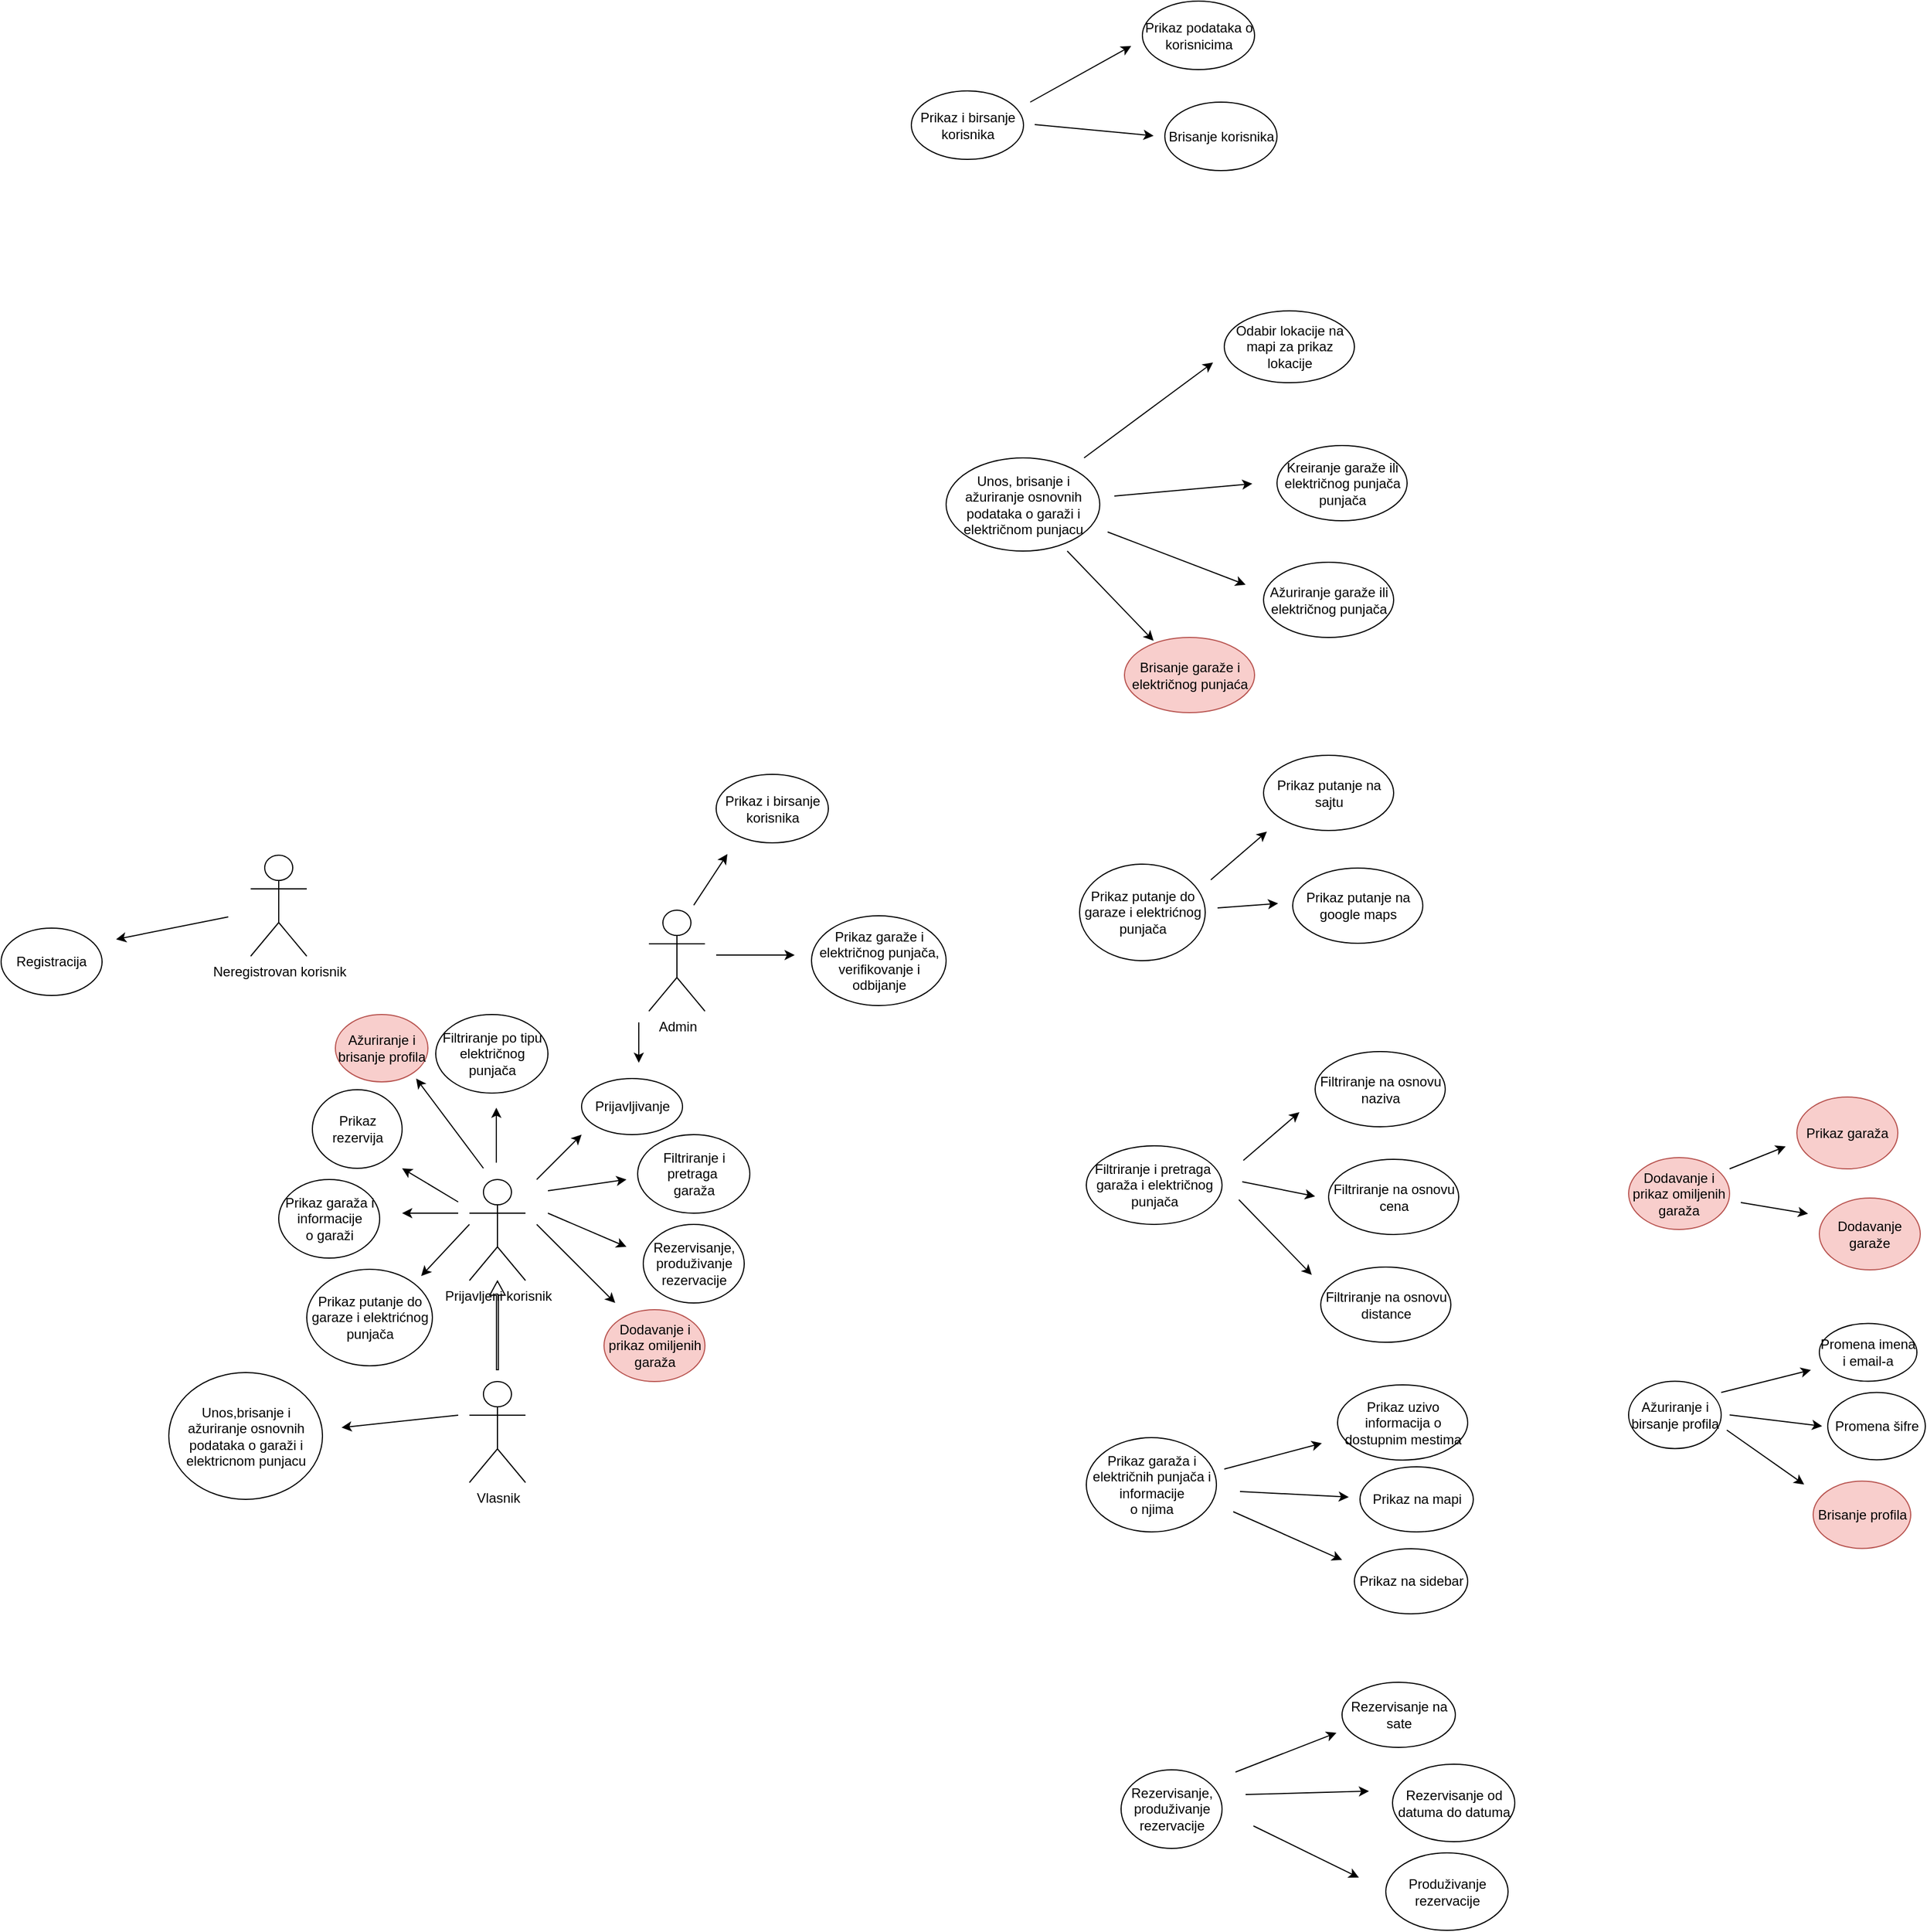 <mxfile version="24.8.6">
  <diagram name="Page-1" id="xvqnf2mQUhh_yFN441qn">
    <mxGraphModel dx="3985" dy="2773" grid="0" gridSize="10" guides="1" tooltips="1" connect="1" arrows="1" fold="1" page="0" pageScale="1" pageWidth="850" pageHeight="1100" math="0" shadow="0">
      <root>
        <mxCell id="0" />
        <mxCell id="1" parent="0" />
        <mxCell id="S3B5K-xhmYLSJwfQrivk-1" value="Prijavljeni korisnik" style="shape=umlActor;verticalLabelPosition=bottom;verticalAlign=top;html=1;outlineConnect=0;" vertex="1" parent="1">
          <mxGeometry x="37.5" y="250" width="50" height="90" as="geometry" />
        </mxCell>
        <mxCell id="S3B5K-xhmYLSJwfQrivk-2" value="Neregistrovan korisnik" style="shape=umlActor;verticalLabelPosition=bottom;verticalAlign=top;html=1;outlineConnect=0;" vertex="1" parent="1">
          <mxGeometry x="-157.5" y="-39" width="50" height="90" as="geometry" />
        </mxCell>
        <mxCell id="S3B5K-xhmYLSJwfQrivk-3" value="Vlasnik" style="shape=umlActor;verticalLabelPosition=bottom;verticalAlign=top;html=1;outlineConnect=0;" vertex="1" parent="1">
          <mxGeometry x="37.5" y="430" width="50" height="90" as="geometry" />
        </mxCell>
        <mxCell id="S3B5K-xhmYLSJwfQrivk-4" value="Admin" style="shape=umlActor;verticalLabelPosition=bottom;verticalAlign=top;html=1;outlineConnect=0;" vertex="1" parent="1">
          <mxGeometry x="197.5" y="10" width="50" height="90" as="geometry" />
        </mxCell>
        <mxCell id="S3B5K-xhmYLSJwfQrivk-5" value="Prijavljivanje" style="ellipse;whiteSpace=wrap;html=1;" vertex="1" parent="1">
          <mxGeometry x="137.5" y="160" width="90" height="50" as="geometry" />
        </mxCell>
        <mxCell id="S3B5K-xhmYLSJwfQrivk-6" value="" style="endArrow=classic;html=1;rounded=0;" edge="1" parent="1">
          <mxGeometry width="50" height="50" relative="1" as="geometry">
            <mxPoint x="-177.5" y="16" as="sourcePoint" />
            <mxPoint x="-277.5" y="36" as="targetPoint" />
          </mxGeometry>
        </mxCell>
        <mxCell id="S3B5K-xhmYLSJwfQrivk-7" value="Prikaz garaže i električnog punjača, verifikovanje i odbijanje" style="ellipse;whiteSpace=wrap;html=1;" vertex="1" parent="1">
          <mxGeometry x="342.5" y="15" width="120" height="80" as="geometry" />
        </mxCell>
        <mxCell id="S3B5K-xhmYLSJwfQrivk-8" value="Unos,brisanje i ažuriranje osnovnih podataka o garaži i elektricnom punjacu" style="ellipse;whiteSpace=wrap;html=1;" vertex="1" parent="1">
          <mxGeometry x="-230.5" y="422" width="137" height="113" as="geometry" />
        </mxCell>
        <mxCell id="S3B5K-xhmYLSJwfQrivk-9" value="" style="endArrow=classic;html=1;rounded=0;" edge="1" parent="1">
          <mxGeometry width="50" height="50" relative="1" as="geometry">
            <mxPoint x="27.5" y="460" as="sourcePoint" />
            <mxPoint x="-76.5" y="471" as="targetPoint" />
          </mxGeometry>
        </mxCell>
        <mxCell id="S3B5K-xhmYLSJwfQrivk-10" value="Rezervisanje,&lt;div&gt;produživanje&lt;div&gt;rezervacije&lt;/div&gt;&lt;/div&gt;" style="ellipse;whiteSpace=wrap;html=1;" vertex="1" parent="1">
          <mxGeometry x="192.5" y="290" width="90" height="70" as="geometry" />
        </mxCell>
        <mxCell id="S3B5K-xhmYLSJwfQrivk-11" value="Prikaz rezervija" style="ellipse;whiteSpace=wrap;html=1;" vertex="1" parent="1">
          <mxGeometry x="-102.5" y="170" width="80" height="70" as="geometry" />
        </mxCell>
        <mxCell id="S3B5K-xhmYLSJwfQrivk-12" value="" style="endArrow=classic;html=1;rounded=0;" edge="1" parent="1">
          <mxGeometry width="50" height="50" relative="1" as="geometry">
            <mxPoint x="107.5" y="280" as="sourcePoint" />
            <mxPoint x="177.5" y="310" as="targetPoint" />
          </mxGeometry>
        </mxCell>
        <mxCell id="S3B5K-xhmYLSJwfQrivk-13" value="" style="endArrow=classic;html=1;rounded=0;" edge="1" parent="1">
          <mxGeometry width="50" height="50" relative="1" as="geometry">
            <mxPoint x="27.5" y="270" as="sourcePoint" />
            <mxPoint x="-22.5" y="240" as="targetPoint" />
          </mxGeometry>
        </mxCell>
        <mxCell id="S3B5K-xhmYLSJwfQrivk-14" value="Prikaz garaža i informacije&lt;div&gt;o garaži&lt;/div&gt;" style="ellipse;whiteSpace=wrap;html=1;" vertex="1" parent="1">
          <mxGeometry x="-132.5" y="250" width="90" height="70" as="geometry" />
        </mxCell>
        <mxCell id="S3B5K-xhmYLSJwfQrivk-15" value="" style="endArrow=classic;html=1;rounded=0;" edge="1" parent="1">
          <mxGeometry width="50" height="50" relative="1" as="geometry">
            <mxPoint x="27.5" y="280" as="sourcePoint" />
            <mxPoint x="-22.5" y="280" as="targetPoint" />
          </mxGeometry>
        </mxCell>
        <mxCell id="S3B5K-xhmYLSJwfQrivk-16" value="Filtriranje i pretraga&amp;nbsp;&lt;div&gt;garaža&lt;/div&gt;" style="ellipse;whiteSpace=wrap;html=1;" vertex="1" parent="1">
          <mxGeometry x="187.5" y="210" width="100" height="70" as="geometry" />
        </mxCell>
        <mxCell id="S3B5K-xhmYLSJwfQrivk-17" value="" style="endArrow=classic;html=1;rounded=0;" edge="1" parent="1">
          <mxGeometry width="50" height="50" relative="1" as="geometry">
            <mxPoint x="107.5" y="260" as="sourcePoint" />
            <mxPoint x="177.5" y="250" as="targetPoint" />
          </mxGeometry>
        </mxCell>
        <mxCell id="S3B5K-xhmYLSJwfQrivk-18" value="Prikaz putanje do garaze i elektrićnog punjača" style="ellipse;whiteSpace=wrap;html=1;" vertex="1" parent="1">
          <mxGeometry x="-107.5" y="330" width="112" height="86" as="geometry" />
        </mxCell>
        <mxCell id="S3B5K-xhmYLSJwfQrivk-19" value="" style="endArrow=classic;html=1;rounded=0;" edge="1" parent="1">
          <mxGeometry width="50" height="50" relative="1" as="geometry">
            <mxPoint x="37.5" y="290" as="sourcePoint" />
            <mxPoint x="-5.5" y="336" as="targetPoint" />
          </mxGeometry>
        </mxCell>
        <mxCell id="S3B5K-xhmYLSJwfQrivk-20" value="" style="endArrow=classic;html=1;rounded=0;" edge="1" parent="1">
          <mxGeometry width="50" height="50" relative="1" as="geometry">
            <mxPoint x="257.5" y="50" as="sourcePoint" />
            <mxPoint x="327.5" y="50" as="targetPoint" />
          </mxGeometry>
        </mxCell>
        <mxCell id="S3B5K-xhmYLSJwfQrivk-21" value="" style="shape=flexArrow;endArrow=classic;html=1;rounded=0;endWidth=11.111;endSize=3.875;width=1.667;" edge="1" parent="1" target="S3B5K-xhmYLSJwfQrivk-1">
          <mxGeometry width="50" height="50" relative="1" as="geometry">
            <mxPoint x="62.5" y="420" as="sourcePoint" />
            <mxPoint x="137.5" y="370" as="targetPoint" />
            <Array as="points" />
          </mxGeometry>
        </mxCell>
        <mxCell id="S3B5K-xhmYLSJwfQrivk-22" value="Registracija" style="ellipse;whiteSpace=wrap;html=1;" vertex="1" parent="1">
          <mxGeometry x="-380" y="26" width="90" height="60" as="geometry" />
        </mxCell>
        <mxCell id="S3B5K-xhmYLSJwfQrivk-23" value="" style="endArrow=classic;html=1;rounded=0;" edge="1" parent="1">
          <mxGeometry width="50" height="50" relative="1" as="geometry">
            <mxPoint x="97.5" y="250" as="sourcePoint" />
            <mxPoint x="137.5" y="210" as="targetPoint" />
          </mxGeometry>
        </mxCell>
        <mxCell id="S3B5K-xhmYLSJwfQrivk-24" value="" style="endArrow=classic;html=1;rounded=0;" edge="1" parent="1">
          <mxGeometry width="50" height="50" relative="1" as="geometry">
            <mxPoint x="188.5" y="110" as="sourcePoint" />
            <mxPoint x="188.5" y="146" as="targetPoint" />
          </mxGeometry>
        </mxCell>
        <mxCell id="S3B5K-xhmYLSJwfQrivk-25" value="Filtriranje po tipu električnog punjača" style="ellipse;whiteSpace=wrap;html=1;" vertex="1" parent="1">
          <mxGeometry x="7.5" y="103" width="100" height="70" as="geometry" />
        </mxCell>
        <mxCell id="S3B5K-xhmYLSJwfQrivk-26" value="" style="endArrow=classic;html=1;rounded=0;" edge="1" parent="1">
          <mxGeometry width="50" height="50" relative="1" as="geometry">
            <mxPoint x="61.5" y="235" as="sourcePoint" />
            <mxPoint x="61.5" y="186" as="targetPoint" />
          </mxGeometry>
        </mxCell>
        <mxCell id="S3B5K-xhmYLSJwfQrivk-27" value="Filtriranje i pretraga&amp;nbsp;&lt;div&gt;garaža i električnog punjača&lt;/div&gt;" style="ellipse;whiteSpace=wrap;html=1;" vertex="1" parent="1">
          <mxGeometry x="587.5" y="220" width="121" height="70" as="geometry" />
        </mxCell>
        <mxCell id="S3B5K-xhmYLSJwfQrivk-28" value="Filtriranje na osnovu naziva" style="ellipse;whiteSpace=wrap;html=1;" vertex="1" parent="1">
          <mxGeometry x="791.5" y="136" width="116" height="67" as="geometry" />
        </mxCell>
        <mxCell id="S3B5K-xhmYLSJwfQrivk-29" value="Filtriranje na osnovu cena&lt;span style=&quot;color: rgba(0, 0, 0, 0); font-family: monospace; font-size: 0px; text-align: start; text-wrap-mode: nowrap;&quot;&gt;%3CmxGraphModel%3E%3Croot%3E%3CmxCell%20id%3D%220%22%2F%3E%3CmxCell%20id%3D%221%22%20parent%3D%220%22%2F%3E%3CmxCell%20id%3D%222%22%20value%3D%22Filtriranje%20na%20osnovu%20naziva%22%20style%3D%22ellipse%3BwhiteSpace%3Dwrap%3Bhtml%3D1%3B%22%20vertex%3D%221%22%20parent%3D%221%22%3E%3CmxGeometry%20x%3D%221199%22%20y%3D%22233%22%20width%3D%22116%22%20height%3D%2267%22%20as%3D%22geometry%22%2F%3E%3C%2FmxCell%3E%3C%2Froot%3E%3C%2FmxGraphModel%3E&lt;/span&gt;" style="ellipse;whiteSpace=wrap;html=1;" vertex="1" parent="1">
          <mxGeometry x="803.5" y="232" width="116" height="67" as="geometry" />
        </mxCell>
        <mxCell id="S3B5K-xhmYLSJwfQrivk-30" value="Filtriranje na osnovu distance" style="ellipse;whiteSpace=wrap;html=1;" vertex="1" parent="1">
          <mxGeometry x="796.5" y="328" width="116" height="67" as="geometry" />
        </mxCell>
        <mxCell id="S3B5K-xhmYLSJwfQrivk-31" value="" style="endArrow=classic;html=1;rounded=0;" edge="1" parent="1">
          <mxGeometry width="50" height="50" relative="1" as="geometry">
            <mxPoint x="727.5" y="233" as="sourcePoint" />
            <mxPoint x="777.5" y="190" as="targetPoint" />
          </mxGeometry>
        </mxCell>
        <mxCell id="S3B5K-xhmYLSJwfQrivk-32" value="" style="endArrow=classic;html=1;rounded=0;" edge="1" parent="1">
          <mxGeometry width="50" height="50" relative="1" as="geometry">
            <mxPoint x="726.5" y="252" as="sourcePoint" />
            <mxPoint x="791.5" y="265" as="targetPoint" />
          </mxGeometry>
        </mxCell>
        <mxCell id="S3B5K-xhmYLSJwfQrivk-33" value="" style="endArrow=classic;html=1;rounded=0;" edge="1" parent="1">
          <mxGeometry width="50" height="50" relative="1" as="geometry">
            <mxPoint x="723.5" y="268" as="sourcePoint" />
            <mxPoint x="788.5" y="335" as="targetPoint" />
          </mxGeometry>
        </mxCell>
        <mxCell id="S3B5K-xhmYLSJwfQrivk-34" value="Prikaz garaža i električnih punjača i informacije&lt;div&gt;o njima&lt;/div&gt;" style="ellipse;whiteSpace=wrap;html=1;" vertex="1" parent="1">
          <mxGeometry x="587.5" y="480" width="116" height="84" as="geometry" />
        </mxCell>
        <mxCell id="S3B5K-xhmYLSJwfQrivk-35" value="" style="endArrow=classic;html=1;rounded=0;" edge="1" parent="1">
          <mxGeometry width="50" height="50" relative="1" as="geometry">
            <mxPoint x="710.5" y="508" as="sourcePoint" />
            <mxPoint x="797.5" y="485" as="targetPoint" />
          </mxGeometry>
        </mxCell>
        <mxCell id="S3B5K-xhmYLSJwfQrivk-36" value="Prikaz uzivo informacija o dostupnim mestima" style="ellipse;whiteSpace=wrap;html=1;" vertex="1" parent="1">
          <mxGeometry x="811.5" y="433" width="116" height="67" as="geometry" />
        </mxCell>
        <mxCell id="S3B5K-xhmYLSJwfQrivk-37" value="Prikaz na mapi" style="ellipse;whiteSpace=wrap;html=1;" vertex="1" parent="1">
          <mxGeometry x="831.5" y="506" width="101" height="58" as="geometry" />
        </mxCell>
        <mxCell id="S3B5K-xhmYLSJwfQrivk-38" value="Prikaz na sidebar" style="ellipse;whiteSpace=wrap;html=1;" vertex="1" parent="1">
          <mxGeometry x="826.5" y="579" width="101" height="58" as="geometry" />
        </mxCell>
        <mxCell id="S3B5K-xhmYLSJwfQrivk-39" value="" style="endArrow=classic;html=1;rounded=0;" edge="1" parent="1">
          <mxGeometry width="50" height="50" relative="1" as="geometry">
            <mxPoint x="724.5" y="528" as="sourcePoint" />
            <mxPoint x="821.5" y="533" as="targetPoint" />
          </mxGeometry>
        </mxCell>
        <mxCell id="S3B5K-xhmYLSJwfQrivk-40" value="" style="endArrow=classic;html=1;rounded=0;" edge="1" parent="1">
          <mxGeometry width="50" height="50" relative="1" as="geometry">
            <mxPoint x="718.5" y="546" as="sourcePoint" />
            <mxPoint x="815.5" y="589" as="targetPoint" />
          </mxGeometry>
        </mxCell>
        <mxCell id="S3B5K-xhmYLSJwfQrivk-41" value="Prikaz putanje do garaze i elektrićnog punjača" style="ellipse;whiteSpace=wrap;html=1;" vertex="1" parent="1">
          <mxGeometry x="581.5" y="-31" width="112" height="86" as="geometry" />
        </mxCell>
        <mxCell id="S3B5K-xhmYLSJwfQrivk-42" value="" style="endArrow=classic;html=1;rounded=0;" edge="1" parent="1">
          <mxGeometry width="50" height="50" relative="1" as="geometry">
            <mxPoint x="698.5" y="-17" as="sourcePoint" />
            <mxPoint x="748.5" y="-60" as="targetPoint" />
          </mxGeometry>
        </mxCell>
        <mxCell id="S3B5K-xhmYLSJwfQrivk-43" value="Prikaz putanje na sajtu" style="ellipse;whiteSpace=wrap;html=1;" vertex="1" parent="1">
          <mxGeometry x="745.5" y="-128" width="116" height="67" as="geometry" />
        </mxCell>
        <mxCell id="S3B5K-xhmYLSJwfQrivk-44" value="Prikaz putanje na google maps" style="ellipse;whiteSpace=wrap;html=1;" vertex="1" parent="1">
          <mxGeometry x="771.5" y="-27.5" width="116" height="67" as="geometry" />
        </mxCell>
        <mxCell id="S3B5K-xhmYLSJwfQrivk-45" value="" style="endArrow=classic;html=1;rounded=0;" edge="1" parent="1">
          <mxGeometry width="50" height="50" relative="1" as="geometry">
            <mxPoint x="704.5" y="8" as="sourcePoint" />
            <mxPoint x="758.5" y="4" as="targetPoint" />
          </mxGeometry>
        </mxCell>
        <mxCell id="S3B5K-xhmYLSJwfQrivk-46" value="Rezervisanje,&lt;div&gt;produživanje&lt;div&gt;rezervacije&lt;/div&gt;&lt;/div&gt;" style="ellipse;whiteSpace=wrap;html=1;" vertex="1" parent="1">
          <mxGeometry x="618.5" y="776" width="90" height="70" as="geometry" />
        </mxCell>
        <mxCell id="S3B5K-xhmYLSJwfQrivk-47" value="" style="endArrow=classic;html=1;rounded=0;" edge="1" parent="1">
          <mxGeometry width="50" height="50" relative="1" as="geometry">
            <mxPoint x="720.5" y="778" as="sourcePoint" />
            <mxPoint x="810.5" y="743" as="targetPoint" />
          </mxGeometry>
        </mxCell>
        <mxCell id="S3B5K-xhmYLSJwfQrivk-48" value="" style="endArrow=classic;html=1;rounded=0;" edge="1" parent="1">
          <mxGeometry width="50" height="50" relative="1" as="geometry">
            <mxPoint x="729.5" y="798" as="sourcePoint" />
            <mxPoint x="839.5" y="795" as="targetPoint" />
          </mxGeometry>
        </mxCell>
        <mxCell id="S3B5K-xhmYLSJwfQrivk-49" value="" style="endArrow=classic;html=1;rounded=0;" edge="1" parent="1">
          <mxGeometry width="50" height="50" relative="1" as="geometry">
            <mxPoint x="736.5" y="826" as="sourcePoint" />
            <mxPoint x="830.5" y="872" as="targetPoint" />
            <Array as="points" />
          </mxGeometry>
        </mxCell>
        <mxCell id="S3B5K-xhmYLSJwfQrivk-50" value="Rezervisanje na sate&lt;span style=&quot;color: rgba(0, 0, 0, 0); font-family: monospace; font-size: 0px; text-align: start; text-wrap-mode: nowrap;&quot;&gt;%3CmxGraphModel%3E%3Croot%3E%3CmxCell%20id%3D%220%22%2F%3E%3CmxCell%20id%3D%221%22%20parent%3D%220%22%2F%3E%3CmxCell%20id%3D%222%22%20value%3D%22Prikaz%20gara%C5%BEa%20na%20sidebar%22%20style%3D%22ellipse%3BwhiteSpace%3Dwrap%3Bhtml%3D1%3B%22%20vertex%3D%221%22%20parent%3D%221%22%3E%3CmxGeometry%20x%3D%221189%22%20y%3D%22629%22%20width%3D%22101%22%20height%3D%2258%22%20as%3D%22geometry%22%2F%3E%3C%2FmxCell%3E%3C%2Froot%3E%3C%2FmxGraphModel%3E&lt;/span&gt;" style="ellipse;whiteSpace=wrap;html=1;" vertex="1" parent="1">
          <mxGeometry x="815.5" y="698" width="101" height="58" as="geometry" />
        </mxCell>
        <mxCell id="S3B5K-xhmYLSJwfQrivk-51" value="Rezervisanje od datuma do datuma&lt;span style=&quot;color: rgba(0, 0, 0, 0); font-family: monospace; font-size: 0px; text-align: start; text-wrap-mode: nowrap;&quot;&gt;%3CmxGraphModel%3E%3Croot%3E%3CmxCell%20id%3D%220%22%2F%3E%3CmxCell%20id%3D%221%22%20parent%3D%220%22%2F%3E%3CmxCell%20id%3D%222%22%20value%3D%22Prikaz%20gara%C5%BEa%20na%20sidebar%22%20style%3D%22ellipse%3BwhiteSpace%3Dwrap%3Bhtml%3D1%3B%22%20vertex%3D%221%22%20parent%3D%221%22%3E%3CmxGeometry%20x%3D%221189%22%20y%3D%22629%22%20width%3D%22101%22%20height%3D%2258%22%20as%3D%22geometry%22%2F%3E%3C%2FmxCell%3E%3C%2Froot%3E%3C%2FmxGraphModel%3E&lt;/span&gt;" style="ellipse;whiteSpace=wrap;html=1;" vertex="1" parent="1">
          <mxGeometry x="860.5" y="771" width="109" height="69" as="geometry" />
        </mxCell>
        <mxCell id="S3B5K-xhmYLSJwfQrivk-52" value="Produživanje rezervacije" style="ellipse;whiteSpace=wrap;html=1;" vertex="1" parent="1">
          <mxGeometry x="854.5" y="850" width="109" height="69" as="geometry" />
        </mxCell>
        <mxCell id="S3B5K-xhmYLSJwfQrivk-53" value="Unos, brisanje&lt;span style=&quot;background-color: initial;&quot;&gt;&amp;nbsp;i ažuriranje osnovnih podataka o garaži i električnom punjacu&lt;/span&gt;" style="ellipse;whiteSpace=wrap;html=1;" vertex="1" parent="1">
          <mxGeometry x="462.5" y="-393" width="137" height="83" as="geometry" />
        </mxCell>
        <mxCell id="S3B5K-xhmYLSJwfQrivk-54" value="Kreiranje garaže ili električnog punjača punjača" style="ellipse;whiteSpace=wrap;html=1;" vertex="1" parent="1">
          <mxGeometry x="757.5" y="-404" width="116" height="67" as="geometry" />
        </mxCell>
        <mxCell id="S3B5K-xhmYLSJwfQrivk-55" value="" style="endArrow=classic;html=1;rounded=0;" edge="1" parent="1">
          <mxGeometry width="50" height="50" relative="1" as="geometry">
            <mxPoint x="612.5" y="-359" as="sourcePoint" />
            <mxPoint x="735.5" y="-370" as="targetPoint" />
          </mxGeometry>
        </mxCell>
        <mxCell id="S3B5K-xhmYLSJwfQrivk-56" value="Ažuriranje garaže ili električnog punjača" style="ellipse;whiteSpace=wrap;html=1;" vertex="1" parent="1">
          <mxGeometry x="745.5" y="-300" width="116" height="67" as="geometry" />
        </mxCell>
        <mxCell id="S3B5K-xhmYLSJwfQrivk-57" value="" style="endArrow=classic;html=1;rounded=0;" edge="1" parent="1">
          <mxGeometry width="50" height="50" relative="1" as="geometry">
            <mxPoint x="606.5" y="-327" as="sourcePoint" />
            <mxPoint x="729.5" y="-280" as="targetPoint" />
          </mxGeometry>
        </mxCell>
        <mxCell id="S3B5K-xhmYLSJwfQrivk-58" value="Odabir lokacije na mapi za prikaz lokacije" style="ellipse;whiteSpace=wrap;html=1;" vertex="1" parent="1">
          <mxGeometry x="710.5" y="-524" width="116" height="64" as="geometry" />
        </mxCell>
        <mxCell id="S3B5K-xhmYLSJwfQrivk-59" value="" style="endArrow=classic;html=1;rounded=0;" edge="1" parent="1">
          <mxGeometry width="50" height="50" relative="1" as="geometry">
            <mxPoint x="585.5" y="-393" as="sourcePoint" />
            <mxPoint x="700.5" y="-478" as="targetPoint" />
          </mxGeometry>
        </mxCell>
        <mxCell id="S3B5K-xhmYLSJwfQrivk-60" value="Prikaz i birsanje korisnika" style="ellipse;whiteSpace=wrap;html=1;" vertex="1" parent="1">
          <mxGeometry x="257.5" y="-111" width="100" height="61" as="geometry" />
        </mxCell>
        <mxCell id="S3B5K-xhmYLSJwfQrivk-61" value="" style="endArrow=classic;html=1;rounded=0;" edge="1" parent="1">
          <mxGeometry width="50" height="50" relative="1" as="geometry">
            <mxPoint x="237.5" y="5.55" as="sourcePoint" />
            <mxPoint x="267.5" y="-40" as="targetPoint" />
          </mxGeometry>
        </mxCell>
        <mxCell id="S3B5K-xhmYLSJwfQrivk-62" value="Prikaz i birsanje korisnika" style="ellipse;whiteSpace=wrap;html=1;" vertex="1" parent="1">
          <mxGeometry x="431.5" y="-720" width="100" height="61" as="geometry" />
        </mxCell>
        <mxCell id="S3B5K-xhmYLSJwfQrivk-63" value="" style="endArrow=classic;html=1;rounded=0;" edge="1" parent="1">
          <mxGeometry width="50" height="50" relative="1" as="geometry">
            <mxPoint x="537.5" y="-710" as="sourcePoint" />
            <mxPoint x="627.5" y="-760" as="targetPoint" />
          </mxGeometry>
        </mxCell>
        <mxCell id="S3B5K-xhmYLSJwfQrivk-64" value="" style="endArrow=classic;html=1;rounded=0;" edge="1" parent="1">
          <mxGeometry width="50" height="50" relative="1" as="geometry">
            <mxPoint x="541.5" y="-690" as="sourcePoint" />
            <mxPoint x="647.5" y="-680" as="targetPoint" />
          </mxGeometry>
        </mxCell>
        <mxCell id="S3B5K-xhmYLSJwfQrivk-65" value="Prikaz podataka o korisnicima" style="ellipse;whiteSpace=wrap;html=1;" vertex="1" parent="1">
          <mxGeometry x="637.5" y="-800" width="100" height="61" as="geometry" />
        </mxCell>
        <mxCell id="S3B5K-xhmYLSJwfQrivk-66" value="Brisanje korisnika" style="ellipse;whiteSpace=wrap;html=1;" vertex="1" parent="1">
          <mxGeometry x="657.5" y="-710" width="100" height="61" as="geometry" />
        </mxCell>
        <mxCell id="S3B5K-xhmYLSJwfQrivk-67" value="Brisanje garaže i električnog punjaća" style="ellipse;whiteSpace=wrap;html=1;fillColor=#f8cecc;strokeColor=#b85450;" vertex="1" parent="1">
          <mxGeometry x="621.5" y="-233" width="116" height="67" as="geometry" />
        </mxCell>
        <mxCell id="S3B5K-xhmYLSJwfQrivk-68" value="" style="endArrow=classic;html=1;rounded=0;" edge="1" parent="1">
          <mxGeometry width="50" height="50" relative="1" as="geometry">
            <mxPoint x="570.5" y="-310" as="sourcePoint" />
            <mxPoint x="647.5" y="-230" as="targetPoint" />
          </mxGeometry>
        </mxCell>
        <mxCell id="S3B5K-xhmYLSJwfQrivk-69" value="Dodavanje i prikaz omiljenih garaža" style="ellipse;whiteSpace=wrap;html=1;fillColor=#f8cecc;strokeColor=#b85450;" vertex="1" parent="1">
          <mxGeometry x="157.5" y="366" width="90" height="64" as="geometry" />
        </mxCell>
        <mxCell id="S3B5K-xhmYLSJwfQrivk-70" value="" style="endArrow=classic;html=1;rounded=0;" edge="1" parent="1">
          <mxGeometry width="50" height="50" relative="1" as="geometry">
            <mxPoint x="97.5" y="290" as="sourcePoint" />
            <mxPoint x="167.5" y="360" as="targetPoint" />
          </mxGeometry>
        </mxCell>
        <mxCell id="S3B5K-xhmYLSJwfQrivk-71" value="Dodavanje i prikaz omiljenih garaža" style="ellipse;whiteSpace=wrap;html=1;fillColor=#f8cecc;strokeColor=#b85450;" vertex="1" parent="1">
          <mxGeometry x="1071" y="230.5" width="90" height="64" as="geometry" />
        </mxCell>
        <mxCell id="S3B5K-xhmYLSJwfQrivk-72" value="" style="endArrow=classic;html=1;rounded=0;" edge="1" parent="1">
          <mxGeometry width="50" height="50" relative="1" as="geometry">
            <mxPoint x="1161" y="240.5" as="sourcePoint" />
            <mxPoint x="1211" y="220.5" as="targetPoint" />
          </mxGeometry>
        </mxCell>
        <mxCell id="S3B5K-xhmYLSJwfQrivk-73" value="Prikaz garaža" style="ellipse;whiteSpace=wrap;html=1;fillColor=#f8cecc;strokeColor=#b85450;" vertex="1" parent="1">
          <mxGeometry x="1221" y="176.5" width="90" height="64" as="geometry" />
        </mxCell>
        <mxCell id="S3B5K-xhmYLSJwfQrivk-74" value="" style="endArrow=classic;html=1;rounded=0;" edge="1" parent="1">
          <mxGeometry width="50" height="50" relative="1" as="geometry">
            <mxPoint x="1171" y="270.5" as="sourcePoint" />
            <mxPoint x="1231" y="280.5" as="targetPoint" />
          </mxGeometry>
        </mxCell>
        <mxCell id="S3B5K-xhmYLSJwfQrivk-75" value="Dodavanje garaže" style="ellipse;whiteSpace=wrap;html=1;fillColor=#f8cecc;strokeColor=#b85450;" vertex="1" parent="1">
          <mxGeometry x="1241" y="266.5" width="90" height="64" as="geometry" />
        </mxCell>
        <mxCell id="S3B5K-xhmYLSJwfQrivk-76" value="Ažuriranje i brisanje profila" style="ellipse;whiteSpace=wrap;html=1;fillColor=#f8cecc;strokeColor=#b85450;" vertex="1" parent="1">
          <mxGeometry x="-82" y="103" width="82.5" height="60" as="geometry" />
        </mxCell>
        <mxCell id="S3B5K-xhmYLSJwfQrivk-77" value="" style="endArrow=classic;html=1;rounded=0;" edge="1" parent="1">
          <mxGeometry width="50" height="50" relative="1" as="geometry">
            <mxPoint x="50" y="240" as="sourcePoint" />
            <mxPoint x="-10" y="160" as="targetPoint" />
          </mxGeometry>
        </mxCell>
        <mxCell id="S3B5K-xhmYLSJwfQrivk-78" value="Ažuriranje i birsanje profila" style="ellipse;whiteSpace=wrap;html=1;" vertex="1" parent="1">
          <mxGeometry x="1071" y="429.75" width="82.5" height="60" as="geometry" />
        </mxCell>
        <mxCell id="S3B5K-xhmYLSJwfQrivk-79" value="" style="endArrow=classic;html=1;rounded=0;" edge="1" parent="1">
          <mxGeometry width="50" height="50" relative="1" as="geometry">
            <mxPoint x="1153.5" y="439.75" as="sourcePoint" />
            <mxPoint x="1233.5" y="419.75" as="targetPoint" />
          </mxGeometry>
        </mxCell>
        <mxCell id="S3B5K-xhmYLSJwfQrivk-80" value="" style="endArrow=classic;html=1;rounded=0;" edge="1" parent="1">
          <mxGeometry width="50" height="50" relative="1" as="geometry">
            <mxPoint x="1161" y="459.75" as="sourcePoint" />
            <mxPoint x="1243.5" y="469.75" as="targetPoint" />
          </mxGeometry>
        </mxCell>
        <mxCell id="S3B5K-xhmYLSJwfQrivk-81" value="Promena imena i email-a" style="ellipse;whiteSpace=wrap;html=1;" vertex="1" parent="1">
          <mxGeometry x="1241" y="378.25" width="87" height="51.5" as="geometry" />
        </mxCell>
        <mxCell id="S3B5K-xhmYLSJwfQrivk-82" value="Promena šifre" style="ellipse;whiteSpace=wrap;html=1;" vertex="1" parent="1">
          <mxGeometry x="1248.5" y="439.75" width="87" height="60" as="geometry" />
        </mxCell>
        <mxCell id="S3B5K-xhmYLSJwfQrivk-83" value="" style="endArrow=classic;html=1;rounded=0;" edge="1" parent="1">
          <mxGeometry width="50" height="50" relative="1" as="geometry">
            <mxPoint x="1158.5" y="473.25" as="sourcePoint" />
            <mxPoint x="1227.5" y="521.75" as="targetPoint" />
          </mxGeometry>
        </mxCell>
        <mxCell id="S3B5K-xhmYLSJwfQrivk-84" value="Brisanje profila" style="ellipse;whiteSpace=wrap;html=1;fillColor=#f8cecc;strokeColor=#b85450;" vertex="1" parent="1">
          <mxGeometry x="1235.5" y="518.75" width="87" height="60" as="geometry" />
        </mxCell>
      </root>
    </mxGraphModel>
  </diagram>
</mxfile>
